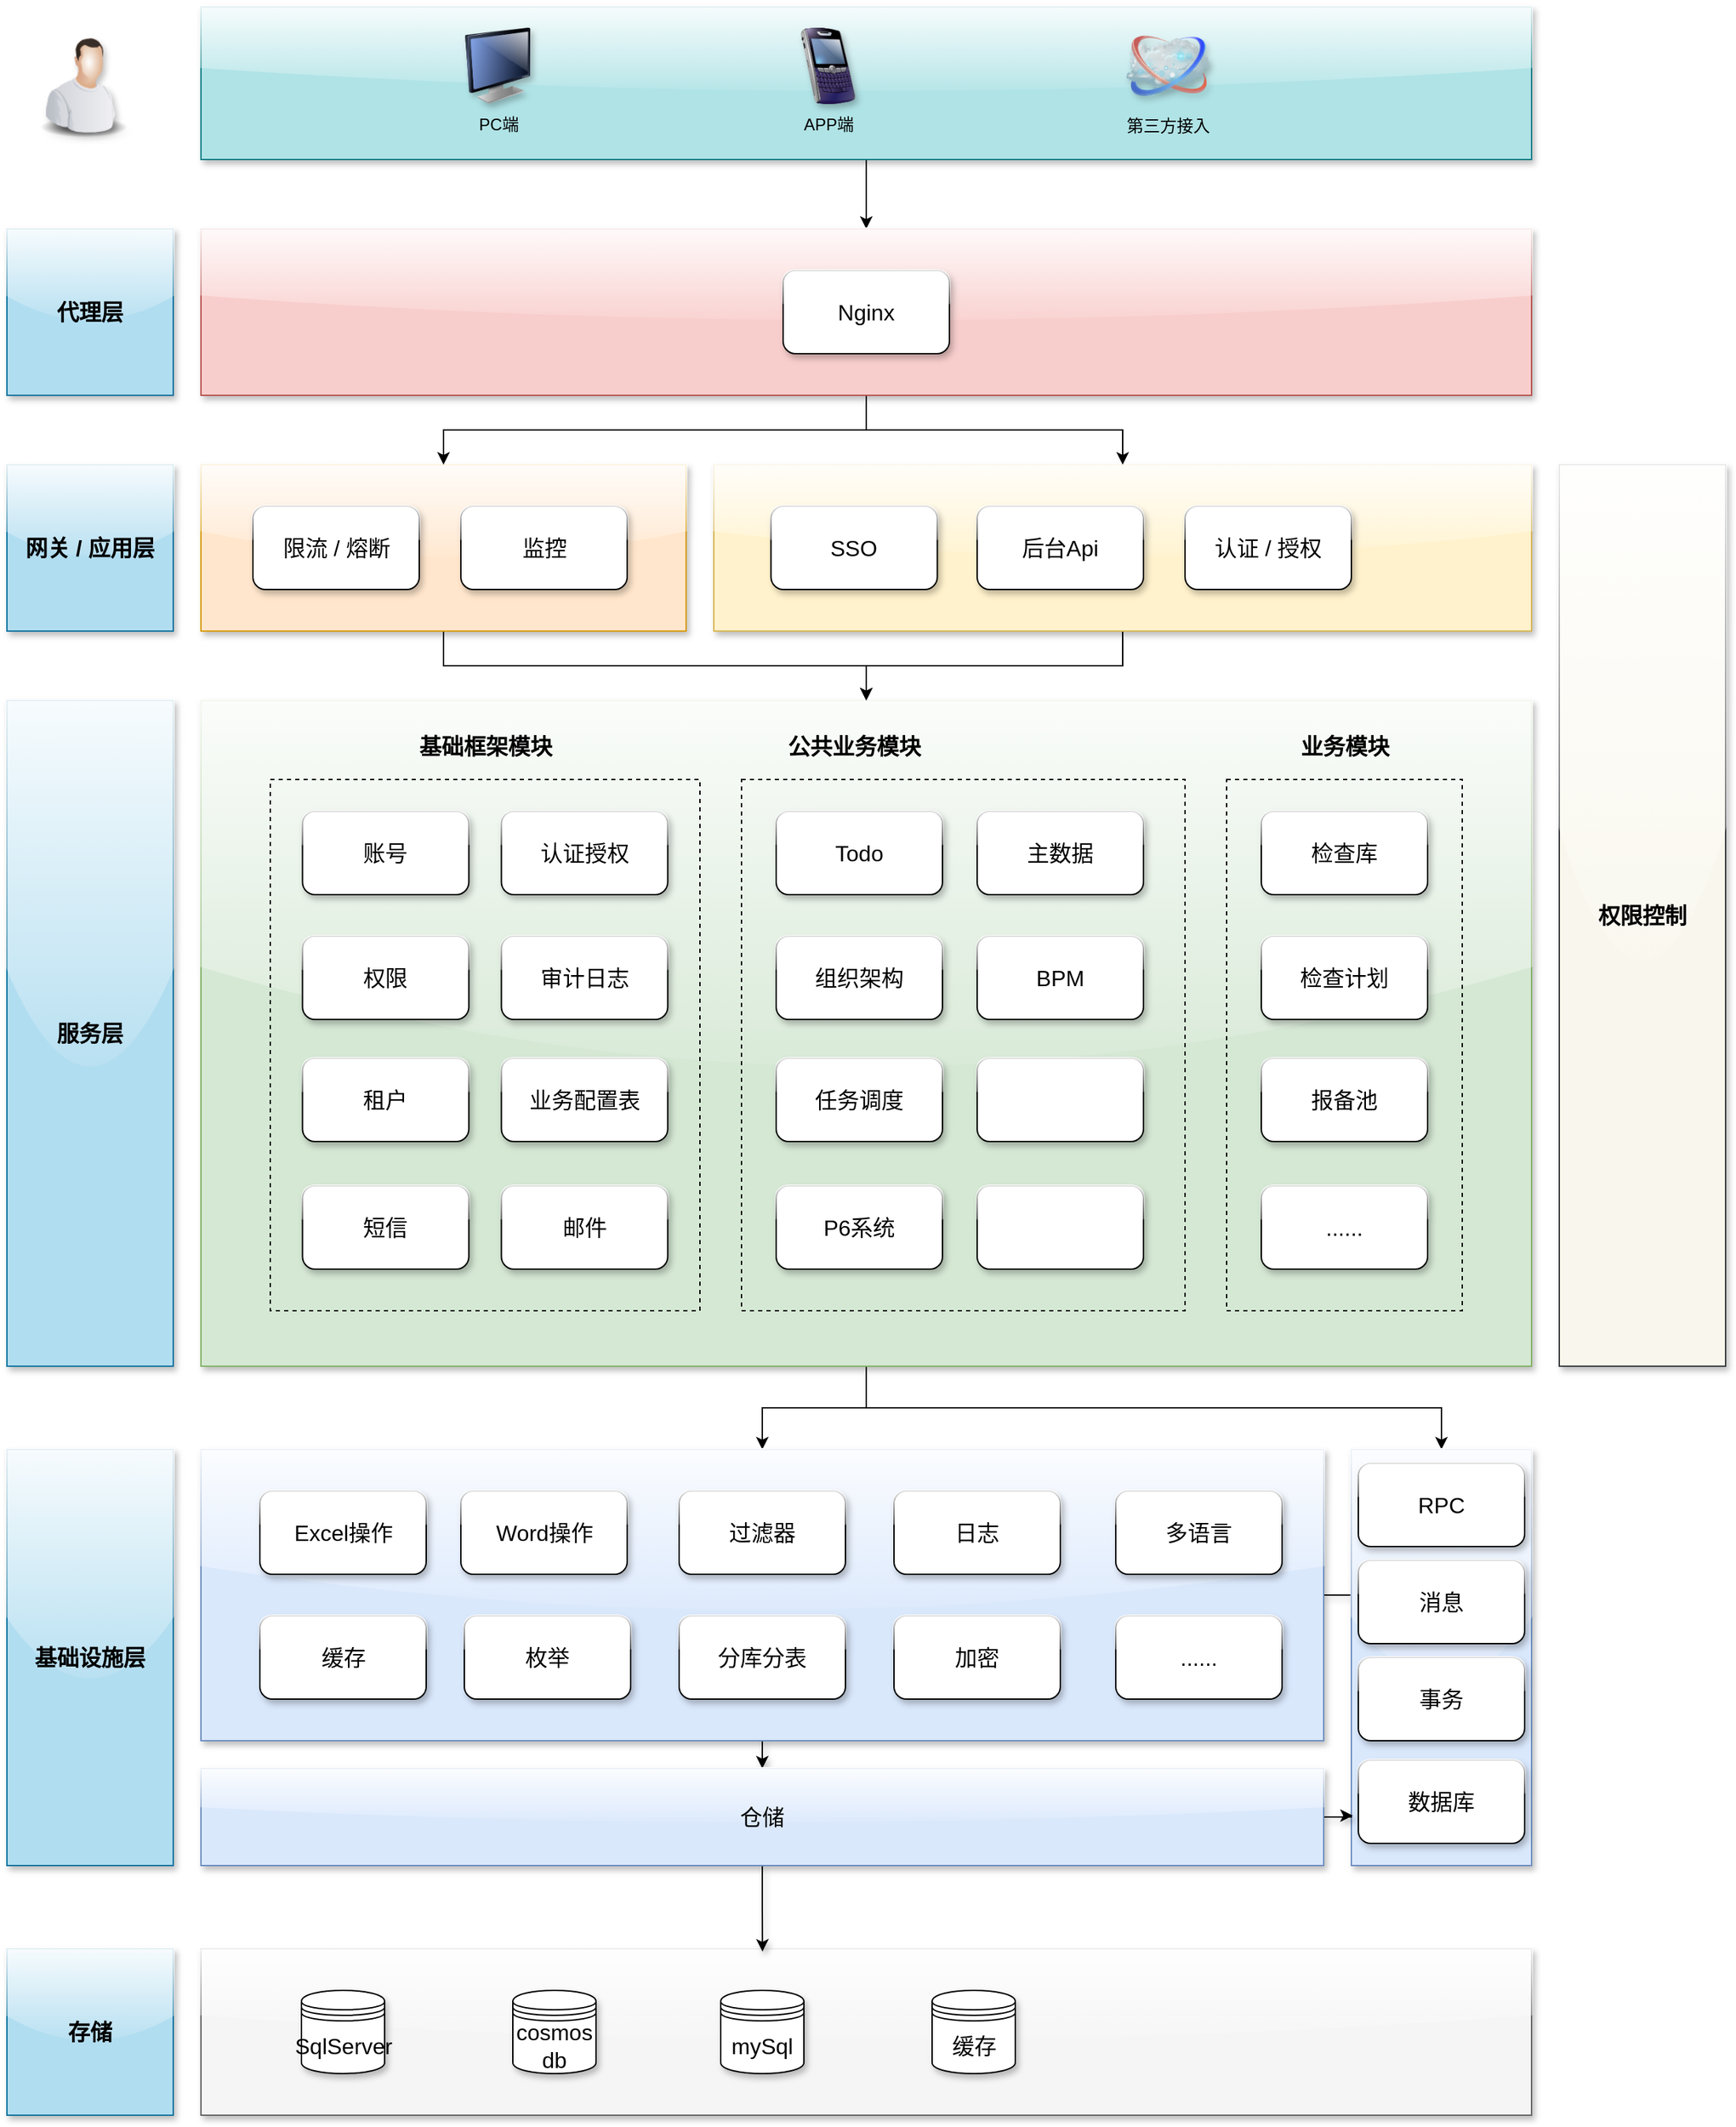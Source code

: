 <mxfile version="14.5.6" type="github">
  <diagram id="t3G-pzk_SLEKTdY6DC6B" name="第 1 页">
    <mxGraphModel dx="2031" dy="1089" grid="1" gridSize="10" guides="1" tooltips="1" connect="1" arrows="1" fold="1" page="1" pageScale="1" pageWidth="827" pageHeight="1169" math="0" shadow="0">
      <root>
        <mxCell id="0" />
        <mxCell id="1" parent="0" />
        <mxCell id="3n2813O9StvmxeVWwpXJ-12" value="" style="edgeStyle=orthogonalEdgeStyle;rounded=0;orthogonalLoop=1;jettySize=auto;html=1;entryX=0.5;entryY=0;entryDx=0;entryDy=0;" edge="1" parent="1" source="U6J5OQ7OiZoA_9P3ea45-149" target="3n2813O9StvmxeVWwpXJ-5">
          <mxGeometry relative="1" as="geometry" />
        </mxCell>
        <mxCell id="U6J5OQ7OiZoA_9P3ea45-149" value="" style="rounded=0;whiteSpace=wrap;html=1;shadow=1;glass=1;sketch=0;strokeWidth=1;fontSize=16;fillColor=#b0e3e6;strokeColor=#0e8088;" parent="1" vertex="1">
          <mxGeometry x="440" y="100" width="960" height="110" as="geometry" />
        </mxCell>
        <mxCell id="3n2813O9StvmxeVWwpXJ-20" style="edgeStyle=orthogonalEdgeStyle;rounded=0;orthogonalLoop=1;jettySize=auto;html=1;entryX=0.5;entryY=0;entryDx=0;entryDy=0;" edge="1" parent="1" source="U6J5OQ7OiZoA_9P3ea45-7" target="U6J5OQ7OiZoA_9P3ea45-142">
          <mxGeometry relative="1" as="geometry">
            <Array as="points">
              <mxPoint x="920" y="1110" />
              <mxPoint x="1335" y="1110" />
            </Array>
          </mxGeometry>
        </mxCell>
        <mxCell id="3n2813O9StvmxeVWwpXJ-21" style="edgeStyle=orthogonalEdgeStyle;rounded=0;orthogonalLoop=1;jettySize=auto;html=1;entryX=0.5;entryY=0;entryDx=0;entryDy=0;" edge="1" parent="1" source="U6J5OQ7OiZoA_9P3ea45-7" target="U6J5OQ7OiZoA_9P3ea45-9">
          <mxGeometry relative="1" as="geometry" />
        </mxCell>
        <mxCell id="U6J5OQ7OiZoA_9P3ea45-7" value="" style="rounded=0;whiteSpace=wrap;html=1;fontSize=16;fillColor=#d5e8d4;strokeColor=#82b366;glass=1;shadow=1;" parent="1" vertex="1">
          <mxGeometry x="440" y="600" width="960" height="480" as="geometry" />
        </mxCell>
        <mxCell id="U6J5OQ7OiZoA_9P3ea45-60" value="" style="rounded=0;whiteSpace=wrap;html=1;dashed=1;fontSize=16;fillColor=none;" parent="1" vertex="1">
          <mxGeometry x="490" y="657" width="310" height="383" as="geometry" />
        </mxCell>
        <mxCell id="U6J5OQ7OiZoA_9P3ea45-8" value="&lt;font style=&quot;vertical-align: inherit; font-size: 16px;&quot;&gt;&lt;font style=&quot;vertical-align: inherit; font-size: 16px;&quot;&gt;服务层&lt;/font&gt;&lt;/font&gt;" style="rounded=0;whiteSpace=wrap;html=1;fontStyle=1;fontSize=16;labelPosition=center;verticalLabelPosition=middle;align=center;verticalAlign=middle;horizontal=1;fillColor=#b1ddf0;strokeColor=#10739e;glass=1;shadow=1;" parent="1" vertex="1">
          <mxGeometry x="300" y="600" width="120" height="480" as="geometry" />
        </mxCell>
        <mxCell id="U6J5OQ7OiZoA_9P3ea45-172" value="" style="edgeStyle=orthogonalEdgeStyle;rounded=0;orthogonalLoop=1;jettySize=auto;html=1;shadow=1;fontSize=16;" parent="1" source="U6J5OQ7OiZoA_9P3ea45-9" edge="1">
          <mxGeometry relative="1" as="geometry">
            <mxPoint x="1269" y="1245" as="targetPoint" />
            <Array as="points" />
          </mxGeometry>
        </mxCell>
        <mxCell id="U6J5OQ7OiZoA_9P3ea45-173" value="" style="edgeStyle=orthogonalEdgeStyle;rounded=0;orthogonalLoop=1;jettySize=auto;html=1;shadow=1;fontSize=16;entryX=0.5;entryY=0;entryDx=0;entryDy=0;" parent="1" source="U6J5OQ7OiZoA_9P3ea45-9" target="U6J5OQ7OiZoA_9P3ea45-155" edge="1">
          <mxGeometry relative="1" as="geometry" />
        </mxCell>
        <mxCell id="U6J5OQ7OiZoA_9P3ea45-9" value="" style="rounded=0;whiteSpace=wrap;html=1;fontSize=16;fillColor=#dae8fc;strokeColor=#6c8ebf;glass=1;shadow=1;" parent="1" vertex="1">
          <mxGeometry x="440" y="1140" width="810" height="210" as="geometry" />
        </mxCell>
        <mxCell id="U6J5OQ7OiZoA_9P3ea45-10" value="&lt;font style=&quot;vertical-align: inherit; font-size: 16px;&quot;&gt;&lt;font style=&quot;vertical-align: inherit; font-size: 16px;&quot;&gt;基础设施层&lt;/font&gt;&lt;/font&gt;" style="rounded=0;whiteSpace=wrap;html=1;fontSize=16;fillColor=#b1ddf0;strokeColor=#10739e;fontStyle=1;glass=1;shadow=1;" parent="1" vertex="1">
          <mxGeometry x="300" y="1140" width="120" height="300" as="geometry" />
        </mxCell>
        <mxCell id="U6J5OQ7OiZoA_9P3ea45-11" value="&lt;font style=&quot;vertical-align: inherit; font-size: 16px;&quot;&gt;&lt;font style=&quot;vertical-align: inherit; font-size: 16px;&quot;&gt;&lt;font style=&quot;vertical-align: inherit; font-size: 16px;&quot;&gt;&lt;font style=&quot;vertical-align: inherit; font-size: 16px;&quot;&gt;&lt;font style=&quot;vertical-align: inherit; font-size: 16px;&quot;&gt;&lt;font style=&quot;vertical-align: inherit; font-size: 16px;&quot;&gt;账号&lt;/font&gt;&lt;/font&gt;&lt;/font&gt;&lt;/font&gt;&lt;/font&gt;&lt;/font&gt;" style="rounded=1;whiteSpace=wrap;html=1;fontSize=16;shadow=1;glass=1;" parent="1" vertex="1">
          <mxGeometry x="513.25" y="680" width="120" height="60" as="geometry" />
        </mxCell>
        <mxCell id="U6J5OQ7OiZoA_9P3ea45-12" value="&lt;font style=&quot;vertical-align: inherit; font-size: 16px;&quot;&gt;&lt;font style=&quot;vertical-align: inherit; font-size: 16px;&quot;&gt;&lt;font style=&quot;vertical-align: inherit; font-size: 16px;&quot;&gt;&lt;font style=&quot;vertical-align: inherit; font-size: 16px;&quot;&gt;认证授权&lt;/font&gt;&lt;/font&gt;&lt;/font&gt;&lt;/font&gt;" style="rounded=1;whiteSpace=wrap;html=1;fontSize=16;shadow=1;glass=1;" parent="1" vertex="1">
          <mxGeometry x="656.75" y="680" width="120" height="60" as="geometry" />
        </mxCell>
        <mxCell id="U6J5OQ7OiZoA_9P3ea45-13" value="&lt;font style=&quot;vertical-align: inherit; font-size: 16px;&quot;&gt;&lt;font style=&quot;vertical-align: inherit; font-size: 16px;&quot;&gt;权限&lt;/font&gt;&lt;/font&gt;" style="rounded=1;whiteSpace=wrap;html=1;fontSize=16;shadow=1;glass=1;" parent="1" vertex="1">
          <mxGeometry x="513.25" y="770" width="120" height="60" as="geometry" />
        </mxCell>
        <mxCell id="U6J5OQ7OiZoA_9P3ea45-61" value="&lt;font style=&quot;vertical-align: inherit ; font-size: 16px&quot;&gt;&lt;font style=&quot;vertical-align: inherit ; font-size: 16px&quot;&gt;基础框架模块&lt;/font&gt;&lt;/font&gt;" style="text;html=1;align=center;verticalAlign=middle;whiteSpace=wrap;rounded=0;fontStyle=1;fontSize=16;" parent="1" vertex="1">
          <mxGeometry x="583.75" y="623" width="122.5" height="20" as="geometry" />
        </mxCell>
        <mxCell id="U6J5OQ7OiZoA_9P3ea45-62" value="" style="rounded=0;whiteSpace=wrap;html=1;dashed=1;fontSize=16;fillColor=none;" parent="1" vertex="1">
          <mxGeometry x="830" y="657" width="320" height="383" as="geometry" />
        </mxCell>
        <mxCell id="U6J5OQ7OiZoA_9P3ea45-63" value="&lt;font style=&quot;vertical-align: inherit; font-size: 16px;&quot;&gt;&lt;font style=&quot;vertical-align: inherit; font-size: 16px;&quot;&gt;&lt;font style=&quot;vertical-align: inherit; font-size: 16px;&quot;&gt;&lt;font style=&quot;vertical-align: inherit; font-size: 16px;&quot;&gt;&lt;font style=&quot;vertical-align: inherit; font-size: 16px;&quot;&gt;&lt;font style=&quot;vertical-align: inherit; font-size: 16px;&quot;&gt;&lt;font style=&quot;vertical-align: inherit; font-size: 16px;&quot;&gt;&lt;font style=&quot;vertical-align: inherit; font-size: 16px;&quot;&gt;Todo&lt;/font&gt;&lt;/font&gt;&lt;/font&gt;&lt;/font&gt;&lt;/font&gt;&lt;/font&gt;&lt;/font&gt;&lt;/font&gt;" style="rounded=1;whiteSpace=wrap;html=1;fontSize=16;shadow=1;glass=1;" parent="1" vertex="1">
          <mxGeometry x="855" y="680" width="120" height="60" as="geometry" />
        </mxCell>
        <mxCell id="U6J5OQ7OiZoA_9P3ea45-64" value="&lt;font style=&quot;vertical-align: inherit; font-size: 16px;&quot;&gt;&lt;font style=&quot;vertical-align: inherit; font-size: 16px;&quot;&gt;&lt;font style=&quot;vertical-align: inherit; font-size: 16px;&quot;&gt;&lt;font style=&quot;vertical-align: inherit; font-size: 16px;&quot;&gt;组织架构&lt;/font&gt;&lt;/font&gt;&lt;/font&gt;&lt;/font&gt;" style="rounded=1;whiteSpace=wrap;html=1;fontSize=16;shadow=1;glass=1;" parent="1" vertex="1">
          <mxGeometry x="855" y="770" width="120" height="60" as="geometry" />
        </mxCell>
        <mxCell id="U6J5OQ7OiZoA_9P3ea45-65" value="任务调度" style="rounded=1;whiteSpace=wrap;html=1;fontSize=16;shadow=1;glass=1;" parent="1" vertex="1">
          <mxGeometry x="855" y="858" width="120" height="60" as="geometry" />
        </mxCell>
        <mxCell id="U6J5OQ7OiZoA_9P3ea45-66" value="公共业务模块" style="text;html=1;align=center;verticalAlign=middle;whiteSpace=wrap;rounded=0;fontStyle=1;fontSize=16;" parent="1" vertex="1">
          <mxGeometry x="855" y="623" width="112.5" height="20" as="geometry" />
        </mxCell>
        <mxCell id="U6J5OQ7OiZoA_9P3ea45-67" value="" style="rounded=0;whiteSpace=wrap;html=1;dashed=1;fontSize=16;fillColor=none;" parent="1" vertex="1">
          <mxGeometry x="1180" y="657" width="170" height="383" as="geometry" />
        </mxCell>
        <mxCell id="U6J5OQ7OiZoA_9P3ea45-68" value="&lt;font style=&quot;vertical-align: inherit; font-size: 16px;&quot;&gt;&lt;font style=&quot;vertical-align: inherit; font-size: 16px;&quot;&gt;&lt;font style=&quot;vertical-align: inherit; font-size: 16px;&quot;&gt;&lt;font style=&quot;vertical-align: inherit; font-size: 16px;&quot;&gt;&lt;font style=&quot;vertical-align: inherit; font-size: 16px;&quot;&gt;&lt;font style=&quot;vertical-align: inherit; font-size: 16px;&quot;&gt;&lt;font style=&quot;vertical-align: inherit; font-size: 16px;&quot;&gt;&lt;font style=&quot;vertical-align: inherit; font-size: 16px;&quot;&gt;检查库&lt;/font&gt;&lt;/font&gt;&lt;/font&gt;&lt;/font&gt;&lt;/font&gt;&lt;/font&gt;&lt;/font&gt;&lt;/font&gt;" style="rounded=1;whiteSpace=wrap;html=1;fontSize=16;shadow=1;glass=1;" parent="1" vertex="1">
          <mxGeometry x="1205" y="680" width="120" height="60" as="geometry" />
        </mxCell>
        <mxCell id="U6J5OQ7OiZoA_9P3ea45-69" value="&lt;font style=&quot;vertical-align: inherit; font-size: 16px;&quot;&gt;&lt;font style=&quot;vertical-align: inherit; font-size: 16px;&quot;&gt;&lt;font style=&quot;vertical-align: inherit; font-size: 16px;&quot;&gt;&lt;font style=&quot;vertical-align: inherit; font-size: 16px;&quot;&gt;检查计划&lt;/font&gt;&lt;/font&gt;&lt;/font&gt;&lt;/font&gt;" style="rounded=1;whiteSpace=wrap;html=1;fontSize=16;shadow=1;glass=1;" parent="1" vertex="1">
          <mxGeometry x="1205" y="770" width="120" height="60" as="geometry" />
        </mxCell>
        <mxCell id="U6J5OQ7OiZoA_9P3ea45-70" value="报备池" style="rounded=1;whiteSpace=wrap;html=1;fontSize=16;shadow=1;glass=1;" parent="1" vertex="1">
          <mxGeometry x="1205" y="858" width="120" height="60" as="geometry" />
        </mxCell>
        <mxCell id="U6J5OQ7OiZoA_9P3ea45-71" value="业务模块" style="text;html=1;align=center;verticalAlign=middle;whiteSpace=wrap;rounded=0;fontStyle=1;fontSize=16;" parent="1" vertex="1">
          <mxGeometry x="1208.75" y="623" width="112.5" height="20" as="geometry" />
        </mxCell>
        <mxCell id="U6J5OQ7OiZoA_9P3ea45-72" value="&lt;font style=&quot;vertical-align: inherit; font-size: 16px;&quot;&gt;&lt;font style=&quot;vertical-align: inherit; font-size: 16px;&quot;&gt;Excel操作&lt;/font&gt;&lt;/font&gt;" style="rounded=1;whiteSpace=wrap;html=1;fontSize=16;shadow=1;glass=1;" parent="1" vertex="1">
          <mxGeometry x="482.5" y="1170" width="120" height="60" as="geometry" />
        </mxCell>
        <mxCell id="U6J5OQ7OiZoA_9P3ea45-73" value="&lt;font style=&quot;vertical-align: inherit; font-size: 16px;&quot;&gt;&lt;font style=&quot;vertical-align: inherit; font-size: 16px;&quot;&gt;Word操作&lt;/font&gt;&lt;/font&gt;" style="rounded=1;whiteSpace=wrap;html=1;fontSize=16;shadow=1;glass=1;" parent="1" vertex="1">
          <mxGeometry x="627.5" y="1170" width="120" height="60" as="geometry" />
        </mxCell>
        <mxCell id="U6J5OQ7OiZoA_9P3ea45-75" value="&lt;font style=&quot;vertical-align: inherit; font-size: 16px;&quot;&gt;&lt;font style=&quot;vertical-align: inherit; font-size: 16px;&quot;&gt;加密&lt;/font&gt;&lt;/font&gt;" style="rounded=1;whiteSpace=wrap;html=1;fontSize=16;shadow=1;glass=1;" parent="1" vertex="1">
          <mxGeometry x="940" y="1260" width="120" height="60" as="geometry" />
        </mxCell>
        <mxCell id="U6J5OQ7OiZoA_9P3ea45-76" value="&lt;font style=&quot;vertical-align: inherit ; font-size: 16px&quot;&gt;&lt;font style=&quot;vertical-align: inherit ; font-size: 16px&quot;&gt;日志&lt;/font&gt;&lt;/font&gt;" style="rounded=1;whiteSpace=wrap;html=1;fontSize=16;shadow=1;glass=1;" parent="1" vertex="1">
          <mxGeometry x="940" y="1170" width="120" height="60" as="geometry" />
        </mxCell>
        <mxCell id="U6J5OQ7OiZoA_9P3ea45-77" value="&lt;font style=&quot;vertical-align: inherit ; font-size: 16px&quot;&gt;&lt;font style=&quot;vertical-align: inherit ; font-size: 16px&quot;&gt;缓存&lt;/font&gt;&lt;/font&gt;" style="rounded=1;whiteSpace=wrap;html=1;fontSize=16;shadow=1;glass=1;" parent="1" vertex="1">
          <mxGeometry x="482.5" y="1260" width="120" height="60" as="geometry" />
        </mxCell>
        <mxCell id="U6J5OQ7OiZoA_9P3ea45-79" value="&lt;font style=&quot;vertical-align: inherit ; font-size: 16px&quot;&gt;&lt;font style=&quot;vertical-align: inherit ; font-size: 16px&quot;&gt;分库分表&lt;/font&gt;&lt;/font&gt;" style="rounded=1;whiteSpace=wrap;html=1;fontSize=16;shadow=1;glass=1;" parent="1" vertex="1">
          <mxGeometry x="785" y="1260" width="120" height="60" as="geometry" />
        </mxCell>
        <mxCell id="U6J5OQ7OiZoA_9P3ea45-80" value="审计日志" style="rounded=1;whiteSpace=wrap;html=1;fontSize=16;shadow=1;glass=1;" parent="1" vertex="1">
          <mxGeometry x="656.75" y="770" width="120" height="60" as="geometry" />
        </mxCell>
        <mxCell id="U6J5OQ7OiZoA_9P3ea45-81" value="租户" style="rounded=1;whiteSpace=wrap;html=1;fontSize=16;shadow=1;glass=1;" parent="1" vertex="1">
          <mxGeometry x="513.25" y="858" width="120" height="60" as="geometry" />
        </mxCell>
        <mxCell id="U6J5OQ7OiZoA_9P3ea45-83" value="业务配置表" style="rounded=1;whiteSpace=wrap;html=1;fontSize=16;shadow=1;glass=1;" parent="1" vertex="1">
          <mxGeometry x="656.75" y="858" width="120" height="60" as="geometry" />
        </mxCell>
        <mxCell id="U6J5OQ7OiZoA_9P3ea45-84" value="&lt;span&gt;短信&lt;/span&gt;" style="rounded=1;whiteSpace=wrap;html=1;fontSize=16;shadow=1;glass=1;" parent="1" vertex="1">
          <mxGeometry x="513.25" y="950" width="120" height="60" as="geometry" />
        </mxCell>
        <mxCell id="U6J5OQ7OiZoA_9P3ea45-85" value="邮件" style="rounded=1;whiteSpace=wrap;html=1;fontSize=16;shadow=1;glass=1;" parent="1" vertex="1">
          <mxGeometry x="656.75" y="950" width="120" height="60" as="geometry" />
        </mxCell>
        <mxCell id="U6J5OQ7OiZoA_9P3ea45-86" value="P6系统" style="rounded=1;whiteSpace=wrap;html=1;fontSize=16;shadow=1;glass=1;" parent="1" vertex="1">
          <mxGeometry x="855" y="950" width="120" height="60" as="geometry" />
        </mxCell>
        <mxCell id="U6J5OQ7OiZoA_9P3ea45-87" value="......" style="rounded=1;whiteSpace=wrap;html=1;fontSize=16;shadow=1;glass=1;" parent="1" vertex="1">
          <mxGeometry x="1205" y="950" width="120" height="60" as="geometry" />
        </mxCell>
        <mxCell id="U6J5OQ7OiZoA_9P3ea45-102" value="枚举" style="rounded=1;whiteSpace=wrap;html=1;fontSize=16;shadow=1;glass=1;" parent="1" vertex="1">
          <mxGeometry x="630" y="1260" width="120" height="60" as="geometry" />
        </mxCell>
        <mxCell id="U6J5OQ7OiZoA_9P3ea45-103" value="过滤器" style="rounded=1;whiteSpace=wrap;html=1;fontSize=16;shadow=1;glass=1;" parent="1" vertex="1">
          <mxGeometry x="785" y="1170" width="120" height="60" as="geometry" />
        </mxCell>
        <mxCell id="U6J5OQ7OiZoA_9P3ea45-105" value="" style="rounded=0;whiteSpace=wrap;html=1;fontSize=16;fillColor=#f5f5f5;strokeColor=#666666;fontColor=#333333;glass=1;shadow=1;" parent="1" vertex="1">
          <mxGeometry x="440" y="1500" width="960" height="120" as="geometry" />
        </mxCell>
        <mxCell id="U6J5OQ7OiZoA_9P3ea45-106" value="&lt;font style=&quot;vertical-align: inherit ; font-size: 16px&quot;&gt;&lt;font style=&quot;vertical-align: inherit ; font-size: 16px&quot;&gt;存储&lt;/font&gt;&lt;/font&gt;" style="rounded=0;whiteSpace=wrap;html=1;fontSize=16;fillColor=#b1ddf0;strokeColor=#10739e;fontStyle=1;glass=1;shadow=1;" parent="1" vertex="1">
          <mxGeometry x="300" y="1500" width="120" height="120" as="geometry" />
        </mxCell>
        <mxCell id="U6J5OQ7OiZoA_9P3ea45-117" value="SqlServer" style="shape=datastore;whiteSpace=wrap;html=1;shadow=1;glass=1;sketch=0;strokeWidth=1;fontSize=16;" parent="1" vertex="1">
          <mxGeometry x="512.5" y="1530" width="60" height="60" as="geometry" />
        </mxCell>
        <mxCell id="U6J5OQ7OiZoA_9P3ea45-118" value="cosmos db" style="shape=datastore;whiteSpace=wrap;html=1;shadow=1;glass=1;sketch=0;strokeWidth=1;fontSize=16;" parent="1" vertex="1">
          <mxGeometry x="665" y="1530" width="60" height="60" as="geometry" />
        </mxCell>
        <mxCell id="U6J5OQ7OiZoA_9P3ea45-119" value="mySql" style="shape=datastore;whiteSpace=wrap;html=1;shadow=1;glass=1;sketch=0;strokeWidth=1;fontSize=16;" parent="1" vertex="1">
          <mxGeometry x="815" y="1530" width="60" height="60" as="geometry" />
        </mxCell>
        <mxCell id="o2Ne5mCiSdssdzf63n3L-6" style="edgeStyle=orthogonalEdgeStyle;rounded=0;orthogonalLoop=1;jettySize=auto;html=1;" parent="1" source="U6J5OQ7OiZoA_9P3ea45-120" target="U6J5OQ7OiZoA_9P3ea45-7" edge="1">
          <mxGeometry relative="1" as="geometry" />
        </mxCell>
        <mxCell id="U6J5OQ7OiZoA_9P3ea45-120" value="" style="rounded=0;whiteSpace=wrap;html=1;fontSize=16;fillColor=#fff2cc;strokeColor=#d6b656;glass=1;shadow=1;" parent="1" vertex="1">
          <mxGeometry x="810" y="430" width="590" height="120" as="geometry" />
        </mxCell>
        <mxCell id="U6J5OQ7OiZoA_9P3ea45-121" value="网关 / 应用层" style="rounded=0;whiteSpace=wrap;html=1;fontSize=16;fillColor=#b1ddf0;strokeColor=#10739e;fontStyle=1;glass=1;shadow=1;" parent="1" vertex="1">
          <mxGeometry x="300" y="430" width="120" height="120" as="geometry" />
        </mxCell>
        <mxCell id="U6J5OQ7OiZoA_9P3ea45-122" value="&lt;font style=&quot;vertical-align: inherit ; font-size: 16px&quot;&gt;&lt;font style=&quot;vertical-align: inherit ; font-size: 16px&quot;&gt;后台Api&lt;/font&gt;&lt;/font&gt;" style="rounded=1;whiteSpace=wrap;html=1;fontSize=16;shadow=1;glass=1;" parent="1" vertex="1">
          <mxGeometry x="1000" y="460" width="120" height="60" as="geometry" />
        </mxCell>
        <mxCell id="U6J5OQ7OiZoA_9P3ea45-125" value="&lt;font style=&quot;vertical-align: inherit ; font-size: 16px&quot;&gt;&lt;font style=&quot;vertical-align: inherit ; font-size: 16px&quot;&gt;认证 /&amp;nbsp;&lt;/font&gt;&lt;/font&gt;授权" style="rounded=1;whiteSpace=wrap;html=1;fontSize=16;shadow=1;glass=1;" parent="1" vertex="1">
          <mxGeometry x="1150" y="460" width="120" height="60" as="geometry" />
        </mxCell>
        <mxCell id="o2Ne5mCiSdssdzf63n3L-7" style="edgeStyle=orthogonalEdgeStyle;rounded=0;orthogonalLoop=1;jettySize=auto;html=1;entryX=0.5;entryY=0;entryDx=0;entryDy=0;" parent="1" source="U6J5OQ7OiZoA_9P3ea45-127" target="U6J5OQ7OiZoA_9P3ea45-7" edge="1">
          <mxGeometry relative="1" as="geometry" />
        </mxCell>
        <mxCell id="U6J5OQ7OiZoA_9P3ea45-127" value="" style="rounded=0;whiteSpace=wrap;html=1;fontSize=16;fillColor=#ffe6cc;strokeColor=#d79b00;glass=1;shadow=1;" parent="1" vertex="1">
          <mxGeometry x="440" y="430" width="350" height="120" as="geometry" />
        </mxCell>
        <mxCell id="U6J5OQ7OiZoA_9P3ea45-130" value="&lt;font style=&quot;vertical-align: inherit ; font-size: 16px&quot;&gt;&lt;font style=&quot;vertical-align: inherit ; font-size: 16px&quot;&gt;限流 / 熔断&lt;/font&gt;&lt;/font&gt;" style="rounded=1;whiteSpace=wrap;html=1;fontSize=16;shadow=1;glass=1;" parent="1" vertex="1">
          <mxGeometry x="477.5" y="460" width="120" height="60" as="geometry" />
        </mxCell>
        <mxCell id="U6J5OQ7OiZoA_9P3ea45-131" value="&lt;font style=&quot;vertical-align: inherit ; font-size: 16px&quot;&gt;&lt;font style=&quot;vertical-align: inherit ; font-size: 16px&quot;&gt;监控&lt;/font&gt;&lt;/font&gt;" style="rounded=1;whiteSpace=wrap;html=1;fontSize=16;shadow=1;glass=1;" parent="1" vertex="1">
          <mxGeometry x="627.5" y="460" width="120" height="60" as="geometry" />
        </mxCell>
        <mxCell id="U6J5OQ7OiZoA_9P3ea45-141" value="缓存" style="shape=datastore;whiteSpace=wrap;html=1;shadow=1;glass=1;sketch=0;strokeWidth=1;fontSize=16;" parent="1" vertex="1">
          <mxGeometry x="967.5" y="1530" width="60" height="60" as="geometry" />
        </mxCell>
        <mxCell id="U6J5OQ7OiZoA_9P3ea45-142" value="" style="rounded=0;html=1;fontSize=16;fillColor=#dae8fc;strokeColor=#6c8ebf;horizontal=0;whiteSpace=wrap;labelPosition=center;verticalLabelPosition=middle;align=center;verticalAlign=middle;glass=1;shadow=1;" parent="1" vertex="1">
          <mxGeometry x="1270" y="1140" width="130" height="300" as="geometry" />
        </mxCell>
        <mxCell id="U6J5OQ7OiZoA_9P3ea45-146" value="" style="image;html=1;image=img/lib/clip_art/computers/Monitor_128x128.png;shadow=1;glass=0;sketch=0;strokeWidth=1;fontSize=16;" parent="1" vertex="1">
          <mxGeometry x="627.5" y="115" width="53.5" height="55" as="geometry" />
        </mxCell>
        <mxCell id="U6J5OQ7OiZoA_9P3ea45-147" value="" style="image;html=1;image=img/lib/clip_art/telecommunication/BlackBerry_128x128.png;shadow=1;glass=0;sketch=0;strokeWidth=1;fontSize=16;" parent="1" vertex="1">
          <mxGeometry x="867.5" y="115" width="50" height="55" as="geometry" />
        </mxCell>
        <mxCell id="U6J5OQ7OiZoA_9P3ea45-151" value="" style="image;html=1;image=img/lib/clip_art/people/Worker_Man_128x128.png;shadow=1;glass=0;sketch=0;strokeWidth=1;fontSize=16;" parent="1" vertex="1">
          <mxGeometry x="315" y="115" width="80" height="80" as="geometry" />
        </mxCell>
        <mxCell id="U6J5OQ7OiZoA_9P3ea45-152" value="" style="image;html=1;image=img/lib/clip_art/networking/Cloud_128x128.png;shadow=1;glass=0;sketch=0;strokeWidth=1;fontSize=16;" parent="1" vertex="1">
          <mxGeometry x="1107.5" y="115" width="60" height="55" as="geometry" />
        </mxCell>
        <mxCell id="U6J5OQ7OiZoA_9P3ea45-166" value="" style="edgeStyle=orthogonalEdgeStyle;rounded=0;orthogonalLoop=1;jettySize=auto;html=1;shadow=1;fontSize=16;entryX=0.422;entryY=0.017;entryDx=0;entryDy=0;entryPerimeter=0;" parent="1" source="U6J5OQ7OiZoA_9P3ea45-155" target="U6J5OQ7OiZoA_9P3ea45-105" edge="1">
          <mxGeometry relative="1" as="geometry">
            <mxPoint x="845" y="1470" as="targetPoint" />
          </mxGeometry>
        </mxCell>
        <mxCell id="U6J5OQ7OiZoA_9P3ea45-167" value="" style="edgeStyle=orthogonalEdgeStyle;rounded=0;orthogonalLoop=1;jettySize=auto;html=1;shadow=1;fontSize=16;entryX=0.008;entryY=0.88;entryDx=0;entryDy=0;entryPerimeter=0;" parent="1" source="U6J5OQ7OiZoA_9P3ea45-155" target="U6J5OQ7OiZoA_9P3ea45-142" edge="1">
          <mxGeometry relative="1" as="geometry" />
        </mxCell>
        <mxCell id="U6J5OQ7OiZoA_9P3ea45-155" value="" style="rounded=0;whiteSpace=wrap;html=1;fontSize=16;fillColor=#dae8fc;strokeColor=#6c8ebf;glass=1;shadow=1;" parent="1" vertex="1">
          <mxGeometry x="440" y="1370" width="810" height="70" as="geometry" />
        </mxCell>
        <mxCell id="U6J5OQ7OiZoA_9P3ea45-156" value="仓储" style="text;html=1;strokeColor=none;fillColor=none;align=center;verticalAlign=middle;whiteSpace=wrap;rounded=0;shadow=1;glass=0;sketch=0;fontSize=16;" parent="1" vertex="1">
          <mxGeometry x="825" y="1395" width="40" height="20" as="geometry" />
        </mxCell>
        <mxCell id="U6J5OQ7OiZoA_9P3ea45-157" value="&lt;font style=&quot;vertical-align: inherit ; font-size: 16px&quot;&gt;&lt;font style=&quot;vertical-align: inherit ; font-size: 16px&quot;&gt;&lt;font style=&quot;vertical-align: inherit ; font-size: 16px&quot;&gt;&lt;font style=&quot;vertical-align: inherit ; font-size: 16px&quot;&gt;&lt;font style=&quot;vertical-align: inherit ; font-size: 16px&quot;&gt;&lt;font style=&quot;vertical-align: inherit ; font-size: 16px&quot;&gt;&lt;font style=&quot;vertical-align: inherit ; font-size: 16px&quot;&gt;&lt;font style=&quot;vertical-align: inherit ; font-size: 16px&quot;&gt;主数据&lt;/font&gt;&lt;/font&gt;&lt;/font&gt;&lt;/font&gt;&lt;/font&gt;&lt;/font&gt;&lt;/font&gt;&lt;/font&gt;" style="rounded=1;whiteSpace=wrap;html=1;fontSize=16;shadow=1;glass=1;" parent="1" vertex="1">
          <mxGeometry x="1000" y="680" width="120" height="60" as="geometry" />
        </mxCell>
        <mxCell id="U6J5OQ7OiZoA_9P3ea45-158" value="&lt;font style=&quot;vertical-align: inherit ; font-size: 16px&quot;&gt;&lt;font style=&quot;vertical-align: inherit ; font-size: 16px&quot;&gt;&lt;font style=&quot;vertical-align: inherit ; font-size: 16px&quot;&gt;&lt;font style=&quot;vertical-align: inherit ; font-size: 16px&quot;&gt;BPM&lt;/font&gt;&lt;/font&gt;&lt;/font&gt;&lt;/font&gt;" style="rounded=1;whiteSpace=wrap;html=1;fontSize=16;shadow=1;glass=1;" parent="1" vertex="1">
          <mxGeometry x="1000" y="770" width="120" height="60" as="geometry" />
        </mxCell>
        <mxCell id="U6J5OQ7OiZoA_9P3ea45-159" value="" style="rounded=1;whiteSpace=wrap;html=1;fontSize=16;shadow=1;glass=1;" parent="1" vertex="1">
          <mxGeometry x="1000" y="858" width="120" height="60" as="geometry" />
        </mxCell>
        <mxCell id="U6J5OQ7OiZoA_9P3ea45-160" value="" style="rounded=1;whiteSpace=wrap;html=1;fontSize=16;shadow=1;glass=1;" parent="1" vertex="1">
          <mxGeometry x="1000" y="950" width="120" height="60" as="geometry" />
        </mxCell>
        <mxCell id="U6J5OQ7OiZoA_9P3ea45-163" value="&lt;font style=&quot;vertical-align: inherit ; font-size: 16px&quot;&gt;&lt;font style=&quot;vertical-align: inherit ; font-size: 16px&quot;&gt;多语言&lt;/font&gt;&lt;/font&gt;" style="rounded=1;whiteSpace=wrap;html=1;fontSize=16;shadow=1;glass=1;" parent="1" vertex="1">
          <mxGeometry x="1100" y="1170" width="120" height="60" as="geometry" />
        </mxCell>
        <mxCell id="U6J5OQ7OiZoA_9P3ea45-164" value="数据库" style="rounded=1;whiteSpace=wrap;html=1;fontSize=16;shadow=1;glass=1;" parent="1" vertex="1">
          <mxGeometry x="1275" y="1364" width="120" height="60" as="geometry" />
        </mxCell>
        <mxCell id="o2Ne5mCiSdssdzf63n3L-1" value="PC端" style="text;html=1;strokeColor=none;fillColor=none;align=center;verticalAlign=middle;whiteSpace=wrap;rounded=0;" parent="1" vertex="1">
          <mxGeometry x="634.5" y="175" width="40" height="20" as="geometry" />
        </mxCell>
        <mxCell id="o2Ne5mCiSdssdzf63n3L-2" value="APP端" style="text;html=1;strokeColor=none;fillColor=none;align=center;verticalAlign=middle;whiteSpace=wrap;rounded=0;" parent="1" vertex="1">
          <mxGeometry x="872.5" y="175" width="40" height="20" as="geometry" />
        </mxCell>
        <mxCell id="o2Ne5mCiSdssdzf63n3L-3" value="第三方接入" style="text;html=1;strokeColor=none;fillColor=none;align=center;verticalAlign=middle;whiteSpace=wrap;rounded=0;" parent="1" vertex="1">
          <mxGeometry x="1102.5" y="177" width="70" height="18" as="geometry" />
        </mxCell>
        <mxCell id="3n2813O9StvmxeVWwpXJ-1" value="事务" style="rounded=1;whiteSpace=wrap;html=1;fontSize=16;shadow=1;glass=1;" vertex="1" parent="1">
          <mxGeometry x="1275" y="1290" width="120" height="60" as="geometry" />
        </mxCell>
        <mxCell id="3n2813O9StvmxeVWwpXJ-2" value="......" style="rounded=1;whiteSpace=wrap;html=1;fontSize=16;shadow=1;glass=1;" vertex="1" parent="1">
          <mxGeometry x="1100" y="1260" width="120" height="60" as="geometry" />
        </mxCell>
        <mxCell id="3n2813O9StvmxeVWwpXJ-3" value="消息" style="rounded=1;whiteSpace=wrap;html=1;fontSize=16;shadow=1;glass=1;" vertex="1" parent="1">
          <mxGeometry x="1275" y="1220" width="120" height="60" as="geometry" />
        </mxCell>
        <mxCell id="3n2813O9StvmxeVWwpXJ-4" value="RPC" style="rounded=1;whiteSpace=wrap;html=1;fontSize=16;shadow=1;glass=1;" vertex="1" parent="1">
          <mxGeometry x="1275" y="1150" width="120" height="60" as="geometry" />
        </mxCell>
        <mxCell id="3n2813O9StvmxeVWwpXJ-13" style="edgeStyle=orthogonalEdgeStyle;rounded=0;orthogonalLoop=1;jettySize=auto;html=1;" edge="1" parent="1" source="3n2813O9StvmxeVWwpXJ-5" target="U6J5OQ7OiZoA_9P3ea45-127">
          <mxGeometry relative="1" as="geometry" />
        </mxCell>
        <mxCell id="3n2813O9StvmxeVWwpXJ-14" style="edgeStyle=orthogonalEdgeStyle;rounded=0;orthogonalLoop=1;jettySize=auto;html=1;entryX=0.5;entryY=0;entryDx=0;entryDy=0;" edge="1" parent="1" source="3n2813O9StvmxeVWwpXJ-5" target="U6J5OQ7OiZoA_9P3ea45-120">
          <mxGeometry relative="1" as="geometry" />
        </mxCell>
        <mxCell id="3n2813O9StvmxeVWwpXJ-5" value="" style="rounded=0;whiteSpace=wrap;html=1;fontSize=16;glass=1;shadow=1;fillColor=#f8cecc;strokeColor=#b85450;" vertex="1" parent="1">
          <mxGeometry x="440" y="260" width="960" height="120" as="geometry" />
        </mxCell>
        <mxCell id="3n2813O9StvmxeVWwpXJ-6" value="&lt;font style=&quot;vertical-align: inherit ; font-size: 16px&quot;&gt;&lt;font style=&quot;vertical-align: inherit ; font-size: 16px&quot;&gt;代理层&lt;/font&gt;&lt;/font&gt;" style="rounded=0;whiteSpace=wrap;html=1;fontSize=16;glass=1;shadow=1;fillColor=#b1ddf0;strokeColor=#10739e;fontStyle=1" vertex="1" parent="1">
          <mxGeometry x="300" y="260" width="120" height="120" as="geometry" />
        </mxCell>
        <mxCell id="3n2813O9StvmxeVWwpXJ-7" value="&lt;font style=&quot;vertical-align: inherit ; font-size: 16px&quot;&gt;&lt;font style=&quot;vertical-align: inherit ; font-size: 16px&quot;&gt;Nginx&lt;/font&gt;&lt;/font&gt;" style="rounded=1;whiteSpace=wrap;html=1;fontSize=16;shadow=1;glass=1;" vertex="1" parent="1">
          <mxGeometry x="860" y="290" width="120" height="60" as="geometry" />
        </mxCell>
        <mxCell id="3n2813O9StvmxeVWwpXJ-17" value="权限控制" style="rounded=0;whiteSpace=wrap;html=1;fontStyle=1;fontSize=16;labelPosition=center;verticalLabelPosition=middle;align=center;verticalAlign=middle;horizontal=1;fillColor=#f9f7ed;strokeColor=#36393d;glass=1;shadow=1;" vertex="1" parent="1">
          <mxGeometry x="1420" y="430" width="120" height="650" as="geometry" />
        </mxCell>
        <mxCell id="3n2813O9StvmxeVWwpXJ-18" value="&lt;font style=&quot;vertical-align: inherit ; font-size: 16px&quot;&gt;&lt;font style=&quot;vertical-align: inherit ; font-size: 16px&quot;&gt;SSO&lt;br&gt;&lt;/font&gt;&lt;/font&gt;" style="rounded=1;whiteSpace=wrap;html=1;fontSize=16;shadow=1;glass=1;" vertex="1" parent="1">
          <mxGeometry x="851.25" y="460" width="120" height="60" as="geometry" />
        </mxCell>
      </root>
    </mxGraphModel>
  </diagram>
</mxfile>
